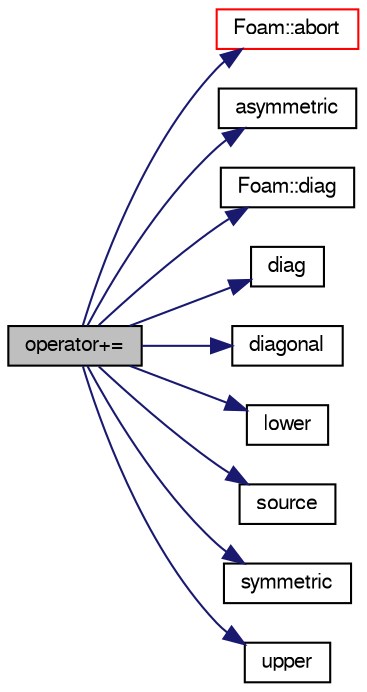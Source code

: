 digraph "operator+="
{
  bgcolor="transparent";
  edge [fontname="FreeSans",fontsize="10",labelfontname="FreeSans",labelfontsize="10"];
  node [fontname="FreeSans",fontsize="10",shape=record];
  rankdir="LR";
  Node1 [label="operator+=",height=0.2,width=0.4,color="black", fillcolor="grey75", style="filled" fontcolor="black"];
  Node1 -> Node2 [color="midnightblue",fontsize="10",style="solid",fontname="FreeSans"];
  Node2 [label="Foam::abort",height=0.2,width=0.4,color="red",URL="$a10237.html#a447107a607d03e417307c203fa5fb44b"];
  Node1 -> Node3 [color="midnightblue",fontsize="10",style="solid",fontname="FreeSans"];
  Node3 [label="asymmetric",height=0.2,width=0.4,color="black",URL="$a01246.html#aa9d1039c9d27fbd5467eadc204a33c21"];
  Node1 -> Node4 [color="midnightblue",fontsize="10",style="solid",fontname="FreeSans"];
  Node4 [label="Foam::diag",height=0.2,width=0.4,color="black",URL="$a10237.html#a8cdb0ba0633c91ed7041368519cd217c"];
  Node1 -> Node5 [color="midnightblue",fontsize="10",style="solid",fontname="FreeSans"];
  Node5 [label="diag",height=0.2,width=0.4,color="black",URL="$a01246.html#afd3add8997f8b9231f6d34b388cd7f3a"];
  Node1 -> Node6 [color="midnightblue",fontsize="10",style="solid",fontname="FreeSans"];
  Node6 [label="diagonal",height=0.2,width=0.4,color="black",URL="$a01246.html#a66251591919d0bd01285992e102d10b1"];
  Node1 -> Node7 [color="midnightblue",fontsize="10",style="solid",fontname="FreeSans"];
  Node7 [label="lower",height=0.2,width=0.4,color="black",URL="$a01246.html#aed8d4c3b9386a81ed7ff9f44cb736255"];
  Node1 -> Node8 [color="midnightblue",fontsize="10",style="solid",fontname="FreeSans"];
  Node8 [label="source",height=0.2,width=0.4,color="black",URL="$a01246.html#a3790e293cade7097b919633ed263158c"];
  Node1 -> Node9 [color="midnightblue",fontsize="10",style="solid",fontname="FreeSans"];
  Node9 [label="symmetric",height=0.2,width=0.4,color="black",URL="$a01246.html#a4c78e98ff53f5609f0607ec22be37157"];
  Node1 -> Node10 [color="midnightblue",fontsize="10",style="solid",fontname="FreeSans"];
  Node10 [label="upper",height=0.2,width=0.4,color="black",URL="$a01246.html#a53e005fd695b53bc8dd07c670f533b39"];
}
